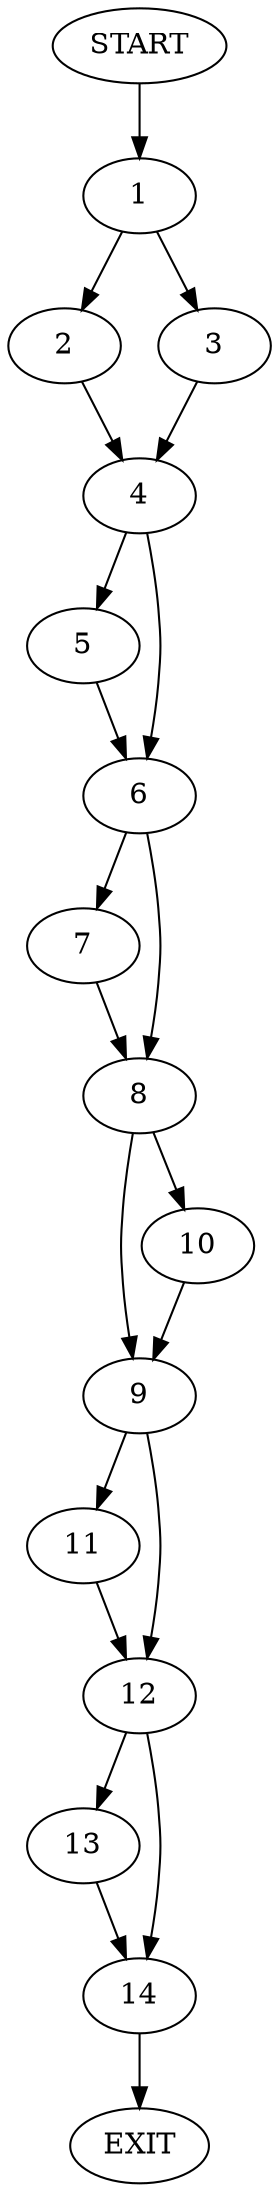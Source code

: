digraph {
0 [label="START"]
15 [label="EXIT"]
0 -> 1
1 -> 2
1 -> 3
2 -> 4
3 -> 4
4 -> 5
4 -> 6
5 -> 6
6 -> 7
6 -> 8
7 -> 8
8 -> 9
8 -> 10
10 -> 9
9 -> 11
9 -> 12
11 -> 12
12 -> 13
12 -> 14
14 -> 15
13 -> 14
}
